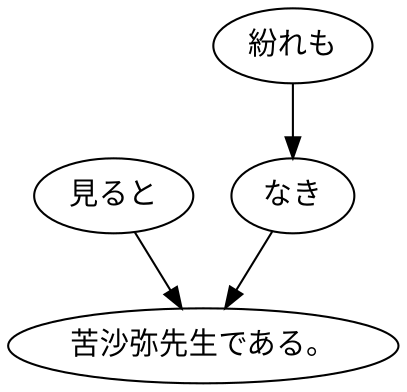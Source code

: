 digraph graph4471 {
	node0 [label="見ると"];
	node1 [label="紛れも"];
	node2 [label="なき"];
	node3 [label="苦沙弥先生である。"];
	node0 -> node3;
	node1 -> node2;
	node2 -> node3;
}
